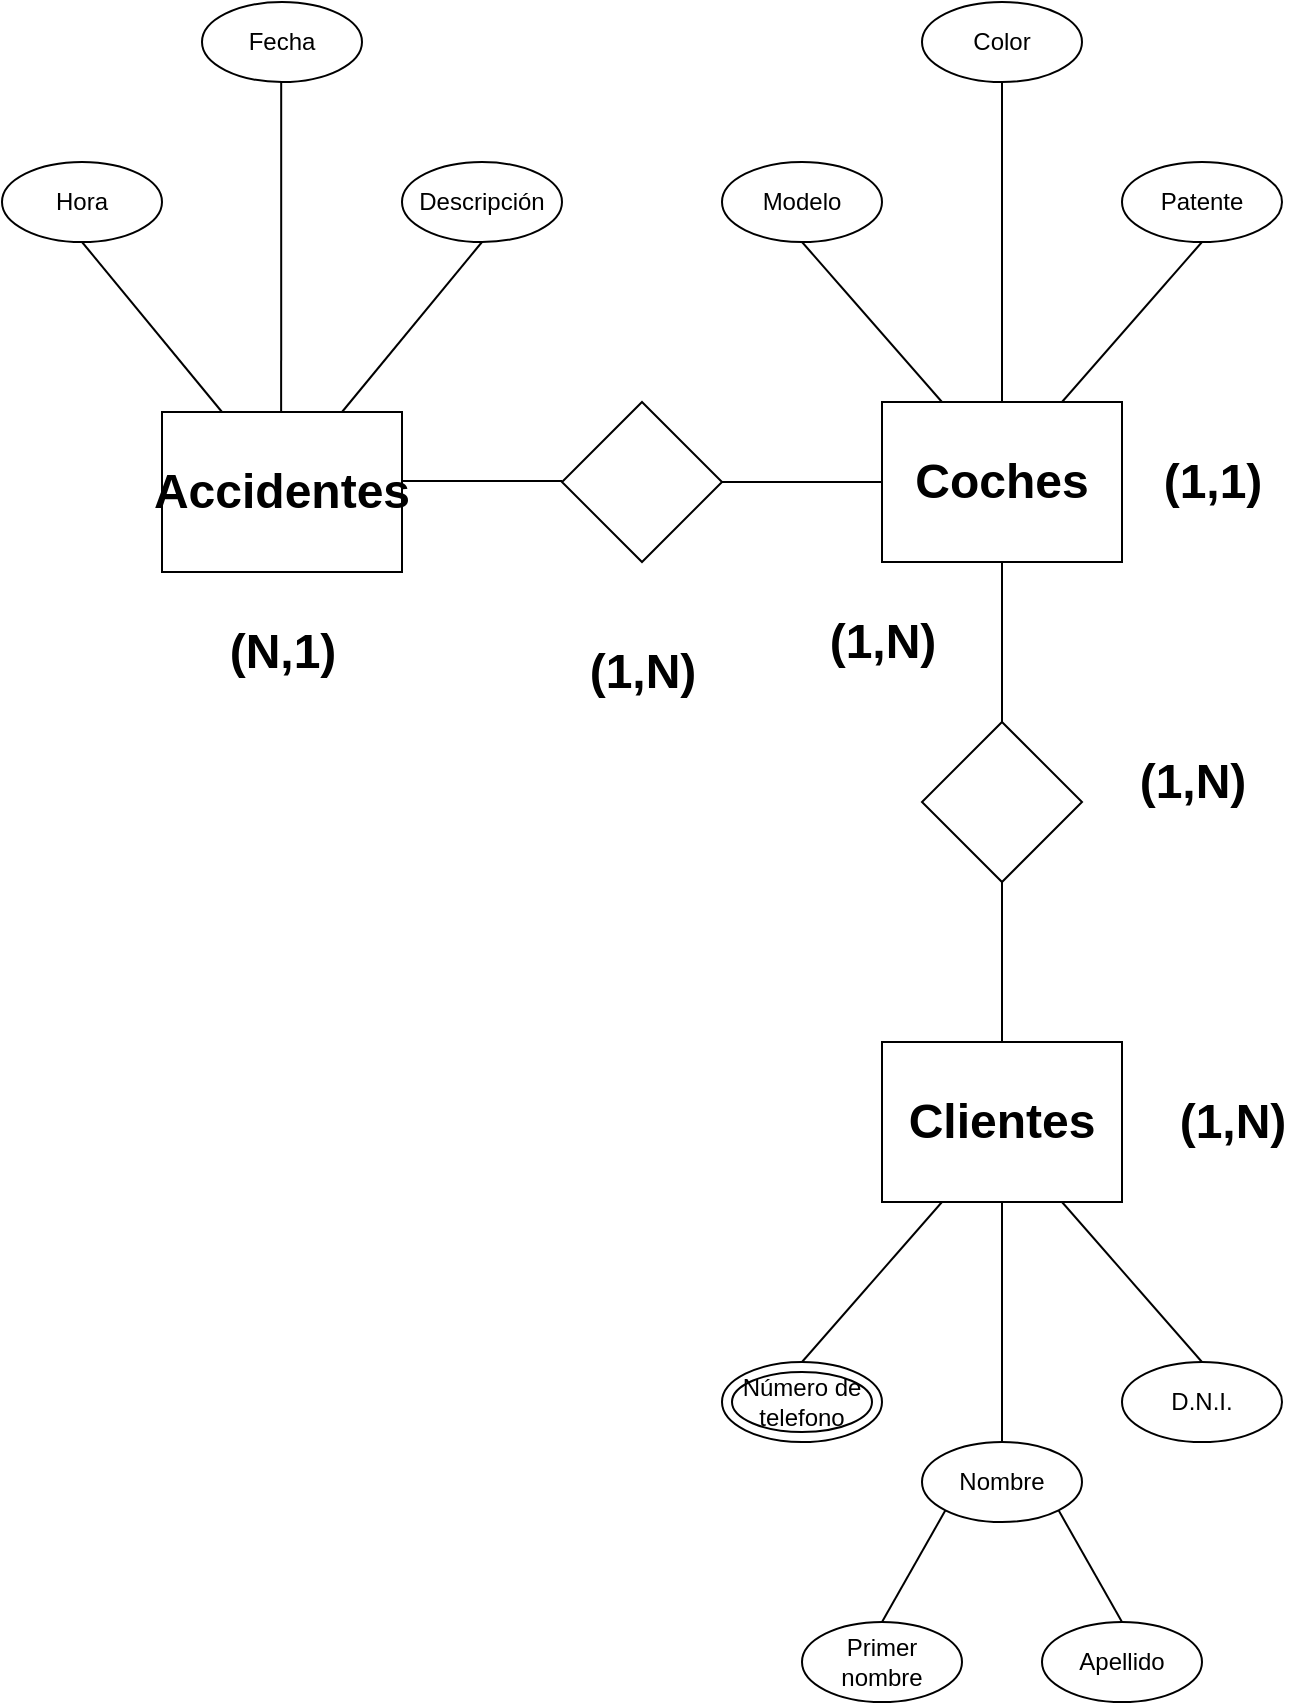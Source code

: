 <mxfile version="24.7.8" pages="3">
  <diagram id="R2lEEEUBdFMjLlhIrx00" name="TP1-a)">
    <mxGraphModel dx="1560" dy="967" grid="1" gridSize="10" guides="1" tooltips="1" connect="1" arrows="1" fold="1" page="1" pageScale="1" pageWidth="850" pageHeight="1100" math="0" shadow="0" extFonts="Permanent Marker^https://fonts.googleapis.com/css?family=Permanent+Marker">
      <root>
        <mxCell id="0" />
        <mxCell id="1" parent="0" />
        <mxCell id="77fqZ6DmJngDoGiyn-_H-4" value="&lt;h1&gt;Coches&lt;/h1&gt;" style="rounded=0;whiteSpace=wrap;html=1;" vertex="1" parent="1">
          <mxGeometry x="520" y="240" width="120" height="80" as="geometry" />
        </mxCell>
        <mxCell id="77fqZ6DmJngDoGiyn-_H-5" value="&lt;h1&gt;Clientes&lt;/h1&gt;" style="rounded=0;whiteSpace=wrap;html=1;" vertex="1" parent="1">
          <mxGeometry x="520" y="560" width="120" height="80" as="geometry" />
        </mxCell>
        <mxCell id="77fqZ6DmJngDoGiyn-_H-6" value="" style="rhombus;whiteSpace=wrap;html=1;" vertex="1" parent="1">
          <mxGeometry x="540" y="400" width="80" height="80" as="geometry" />
        </mxCell>
        <mxCell id="77fqZ6DmJngDoGiyn-_H-7" value="Nombre" style="ellipse;whiteSpace=wrap;html=1;" vertex="1" parent="1">
          <mxGeometry x="540" y="760" width="80" height="40" as="geometry" />
        </mxCell>
        <mxCell id="77fqZ6DmJngDoGiyn-_H-8" value="D.N.I." style="ellipse;whiteSpace=wrap;html=1;" vertex="1" parent="1">
          <mxGeometry x="640" y="720" width="80" height="40" as="geometry" />
        </mxCell>
        <mxCell id="77fqZ6DmJngDoGiyn-_H-9" value="Color" style="ellipse;whiteSpace=wrap;html=1;" vertex="1" parent="1">
          <mxGeometry x="540" y="40" width="80" height="40" as="geometry" />
        </mxCell>
        <mxCell id="77fqZ6DmJngDoGiyn-_H-10" value="Modelo" style="ellipse;whiteSpace=wrap;html=1;" vertex="1" parent="1">
          <mxGeometry x="440" y="120" width="80" height="40" as="geometry" />
        </mxCell>
        <mxCell id="77fqZ6DmJngDoGiyn-_H-11" value="Patente" style="ellipse;whiteSpace=wrap;html=1;" vertex="1" parent="1">
          <mxGeometry x="640" y="120" width="80" height="40" as="geometry" />
        </mxCell>
        <mxCell id="77fqZ6DmJngDoGiyn-_H-12" value="&lt;h1&gt;(1,N)&lt;/h1&gt;" style="text;html=1;align=center;verticalAlign=middle;resizable=0;points=[];autosize=1;strokeColor=none;fillColor=none;" vertex="1" parent="1">
          <mxGeometry x="635" y="395" width="80" height="70" as="geometry" />
        </mxCell>
        <mxCell id="77fqZ6DmJngDoGiyn-_H-13" value="&lt;h1&gt;(1,1)&lt;/h1&gt;" style="text;html=1;align=center;verticalAlign=middle;resizable=0;points=[];autosize=1;strokeColor=none;fillColor=none;" vertex="1" parent="1">
          <mxGeometry x="650" y="245" width="70" height="70" as="geometry" />
        </mxCell>
        <mxCell id="77fqZ6DmJngDoGiyn-_H-14" value="&lt;h1&gt;(1,N)&lt;/h1&gt;" style="text;html=1;align=center;verticalAlign=middle;resizable=0;points=[];autosize=1;strokeColor=none;fillColor=none;" vertex="1" parent="1">
          <mxGeometry x="655" y="565" width="80" height="70" as="geometry" />
        </mxCell>
        <mxCell id="77fqZ6DmJngDoGiyn-_H-15" value="Primer nombre" style="ellipse;whiteSpace=wrap;html=1;" vertex="1" parent="1">
          <mxGeometry x="480" y="850" width="80" height="40" as="geometry" />
        </mxCell>
        <mxCell id="77fqZ6DmJngDoGiyn-_H-16" value="Apellido" style="ellipse;whiteSpace=wrap;html=1;" vertex="1" parent="1">
          <mxGeometry x="600" y="850" width="80" height="40" as="geometry" />
        </mxCell>
        <mxCell id="77fqZ6DmJngDoGiyn-_H-17" value="" style="group" vertex="1" connectable="0" parent="1">
          <mxGeometry x="440" y="720" width="80" height="40" as="geometry" />
        </mxCell>
        <mxCell id="77fqZ6DmJngDoGiyn-_H-18" value="" style="ellipse;whiteSpace=wrap;html=1;" vertex="1" parent="77fqZ6DmJngDoGiyn-_H-17">
          <mxGeometry width="80" height="40" as="geometry" />
        </mxCell>
        <mxCell id="77fqZ6DmJngDoGiyn-_H-19" value="Número de telefono" style="ellipse;whiteSpace=wrap;html=1;" vertex="1" parent="77fqZ6DmJngDoGiyn-_H-17">
          <mxGeometry x="5" y="5" width="70" height="30" as="geometry" />
        </mxCell>
        <mxCell id="77fqZ6DmJngDoGiyn-_H-20" value="" style="endArrow=none;html=1;rounded=0;exitX=0.5;exitY=0;exitDx=0;exitDy=0;entryX=0;entryY=1;entryDx=0;entryDy=0;" edge="1" parent="1" source="77fqZ6DmJngDoGiyn-_H-15" target="77fqZ6DmJngDoGiyn-_H-7">
          <mxGeometry width="50" height="50" relative="1" as="geometry">
            <mxPoint x="570" y="830" as="sourcePoint" />
            <mxPoint x="620" y="780" as="targetPoint" />
          </mxGeometry>
        </mxCell>
        <mxCell id="77fqZ6DmJngDoGiyn-_H-21" value="" style="endArrow=none;html=1;rounded=0;exitX=0.5;exitY=0;exitDx=0;exitDy=0;entryX=1;entryY=1;entryDx=0;entryDy=0;" edge="1" parent="1" source="77fqZ6DmJngDoGiyn-_H-16" target="77fqZ6DmJngDoGiyn-_H-7">
          <mxGeometry width="50" height="50" relative="1" as="geometry">
            <mxPoint x="590" y="850" as="sourcePoint" />
            <mxPoint x="640" y="800" as="targetPoint" />
          </mxGeometry>
        </mxCell>
        <mxCell id="77fqZ6DmJngDoGiyn-_H-22" value="" style="endArrow=none;html=1;rounded=0;entryX=0.5;entryY=1;entryDx=0;entryDy=0;exitX=0.5;exitY=0;exitDx=0;exitDy=0;" edge="1" parent="1" source="77fqZ6DmJngDoGiyn-_H-7" target="77fqZ6DmJngDoGiyn-_H-5">
          <mxGeometry width="50" height="50" relative="1" as="geometry">
            <mxPoint x="600" y="860" as="sourcePoint" />
            <mxPoint x="650" y="810" as="targetPoint" />
          </mxGeometry>
        </mxCell>
        <mxCell id="77fqZ6DmJngDoGiyn-_H-23" value="" style="endArrow=none;html=1;rounded=0;entryX=0.25;entryY=1;entryDx=0;entryDy=0;" edge="1" parent="1" target="77fqZ6DmJngDoGiyn-_H-5">
          <mxGeometry width="50" height="50" relative="1" as="geometry">
            <mxPoint x="480" y="720" as="sourcePoint" />
            <mxPoint x="530" y="670" as="targetPoint" />
          </mxGeometry>
        </mxCell>
        <mxCell id="77fqZ6DmJngDoGiyn-_H-24" value="" style="endArrow=none;html=1;rounded=0;exitX=0.75;exitY=1;exitDx=0;exitDy=0;entryX=0.5;entryY=0;entryDx=0;entryDy=0;" edge="1" parent="1" source="77fqZ6DmJngDoGiyn-_H-5" target="77fqZ6DmJngDoGiyn-_H-8">
          <mxGeometry width="50" height="50" relative="1" as="geometry">
            <mxPoint x="620" y="880" as="sourcePoint" />
            <mxPoint x="670" y="830" as="targetPoint" />
          </mxGeometry>
        </mxCell>
        <mxCell id="77fqZ6DmJngDoGiyn-_H-25" value="" style="endArrow=none;html=1;rounded=0;exitX=0.5;exitY=0;exitDx=0;exitDy=0;entryX=0.5;entryY=1;entryDx=0;entryDy=0;" edge="1" parent="1" source="77fqZ6DmJngDoGiyn-_H-5" target="77fqZ6DmJngDoGiyn-_H-6">
          <mxGeometry width="50" height="50" relative="1" as="geometry">
            <mxPoint x="530" y="520" as="sourcePoint" />
            <mxPoint x="580" y="480" as="targetPoint" />
          </mxGeometry>
        </mxCell>
        <mxCell id="77fqZ6DmJngDoGiyn-_H-26" value="" style="endArrow=none;html=1;rounded=0;entryX=0.5;entryY=1;entryDx=0;entryDy=0;exitX=0.5;exitY=0;exitDx=0;exitDy=0;" edge="1" parent="1" source="77fqZ6DmJngDoGiyn-_H-6" target="77fqZ6DmJngDoGiyn-_H-4">
          <mxGeometry width="50" height="50" relative="1" as="geometry">
            <mxPoint x="580" y="400" as="sourcePoint" />
            <mxPoint x="580" y="340" as="targetPoint" />
          </mxGeometry>
        </mxCell>
        <mxCell id="77fqZ6DmJngDoGiyn-_H-27" value="" style="endArrow=none;html=1;rounded=0;entryX=0.5;entryY=1;entryDx=0;entryDy=0;exitX=0.5;exitY=0;exitDx=0;exitDy=0;" edge="1" parent="1" source="77fqZ6DmJngDoGiyn-_H-4" target="77fqZ6DmJngDoGiyn-_H-9">
          <mxGeometry width="50" height="50" relative="1" as="geometry">
            <mxPoint x="579.5" y="230" as="sourcePoint" />
            <mxPoint x="579.5" y="150" as="targetPoint" />
          </mxGeometry>
        </mxCell>
        <mxCell id="77fqZ6DmJngDoGiyn-_H-28" value="" style="endArrow=none;html=1;rounded=0;entryX=0.5;entryY=1;entryDx=0;entryDy=0;exitX=0.25;exitY=0;exitDx=0;exitDy=0;" edge="1" parent="1" source="77fqZ6DmJngDoGiyn-_H-4" target="77fqZ6DmJngDoGiyn-_H-10">
          <mxGeometry width="50" height="50" relative="1" as="geometry">
            <mxPoint x="600" y="420" as="sourcePoint" />
            <mxPoint x="600" y="340" as="targetPoint" />
          </mxGeometry>
        </mxCell>
        <mxCell id="77fqZ6DmJngDoGiyn-_H-29" value="" style="endArrow=none;html=1;rounded=0;entryX=0.5;entryY=1;entryDx=0;entryDy=0;exitX=0.75;exitY=0;exitDx=0;exitDy=0;" edge="1" parent="1" source="77fqZ6DmJngDoGiyn-_H-4" target="77fqZ6DmJngDoGiyn-_H-11">
          <mxGeometry width="50" height="50" relative="1" as="geometry">
            <mxPoint x="610" y="430" as="sourcePoint" />
            <mxPoint x="610" y="350" as="targetPoint" />
          </mxGeometry>
        </mxCell>
        <mxCell id="77fqZ6DmJngDoGiyn-_H-30" value="" style="endArrow=none;html=1;rounded=0;entryX=1;entryY=0.5;entryDx=0;entryDy=0;exitX=0;exitY=0.5;exitDx=0;exitDy=0;" edge="1" parent="1" source="77fqZ6DmJngDoGiyn-_H-4">
          <mxGeometry width="50" height="50" relative="1" as="geometry">
            <mxPoint x="450" y="360" as="sourcePoint" />
            <mxPoint x="440" y="280" as="targetPoint" />
          </mxGeometry>
        </mxCell>
        <mxCell id="77fqZ6DmJngDoGiyn-_H-32" value="" style="rhombus;whiteSpace=wrap;html=1;" vertex="1" parent="1">
          <mxGeometry x="360" y="240" width="80" height="80" as="geometry" />
        </mxCell>
        <mxCell id="77fqZ6DmJngDoGiyn-_H-33" value="" style="endArrow=none;html=1;rounded=0;entryX=1;entryY=0.5;entryDx=0;entryDy=0;exitX=0;exitY=0.5;exitDx=0;exitDy=0;" edge="1" parent="1">
          <mxGeometry width="50" height="50" relative="1" as="geometry">
            <mxPoint x="360" y="279.5" as="sourcePoint" />
            <mxPoint x="280" y="279.5" as="targetPoint" />
          </mxGeometry>
        </mxCell>
        <mxCell id="77fqZ6DmJngDoGiyn-_H-34" value="&lt;h1&gt;Accidentes&lt;/h1&gt;" style="rounded=0;whiteSpace=wrap;html=1;" vertex="1" parent="1">
          <mxGeometry x="160" y="245" width="120" height="80" as="geometry" />
        </mxCell>
        <mxCell id="77fqZ6DmJngDoGiyn-_H-35" value="&lt;h1&gt;(N,1)&lt;/h1&gt;" style="text;html=1;align=center;verticalAlign=middle;resizable=0;points=[];autosize=1;strokeColor=none;fillColor=none;" vertex="1" parent="1">
          <mxGeometry x="180" y="330" width="80" height="70" as="geometry" />
        </mxCell>
        <mxCell id="77fqZ6DmJngDoGiyn-_H-36" value="&lt;h1&gt;(1,N)&lt;/h1&gt;" style="text;html=1;align=center;verticalAlign=middle;resizable=0;points=[];autosize=1;strokeColor=none;fillColor=none;" vertex="1" parent="1">
          <mxGeometry x="480" y="325" width="80" height="70" as="geometry" />
        </mxCell>
        <mxCell id="77fqZ6DmJngDoGiyn-_H-37" value="&lt;h1&gt;(1,N)&lt;/h1&gt;" style="text;html=1;align=center;verticalAlign=middle;resizable=0;points=[];autosize=1;strokeColor=none;fillColor=none;" vertex="1" parent="1">
          <mxGeometry x="360" y="340" width="80" height="70" as="geometry" />
        </mxCell>
        <mxCell id="77fqZ6DmJngDoGiyn-_H-38" value="Fecha" style="ellipse;whiteSpace=wrap;html=1;" vertex="1" parent="1">
          <mxGeometry x="180" y="40" width="80" height="40" as="geometry" />
        </mxCell>
        <mxCell id="77fqZ6DmJngDoGiyn-_H-39" value="Hora" style="ellipse;whiteSpace=wrap;html=1;" vertex="1" parent="1">
          <mxGeometry x="80" y="120" width="80" height="40" as="geometry" />
        </mxCell>
        <mxCell id="77fqZ6DmJngDoGiyn-_H-40" value="Descripción" style="ellipse;whiteSpace=wrap;html=1;" vertex="1" parent="1">
          <mxGeometry x="280" y="120" width="80" height="40" as="geometry" />
        </mxCell>
        <mxCell id="77fqZ6DmJngDoGiyn-_H-41" value="" style="endArrow=none;html=1;rounded=0;entryX=0.5;entryY=1;entryDx=0;entryDy=0;exitX=0.25;exitY=0;exitDx=0;exitDy=0;" edge="1" parent="1" source="77fqZ6DmJngDoGiyn-_H-34" target="77fqZ6DmJngDoGiyn-_H-39">
          <mxGeometry width="50" height="50" relative="1" as="geometry">
            <mxPoint x="190" y="240" as="sourcePoint" />
            <mxPoint x="120" y="160" as="targetPoint" />
          </mxGeometry>
        </mxCell>
        <mxCell id="77fqZ6DmJngDoGiyn-_H-42" value="" style="endArrow=none;html=1;rounded=0;entryX=0.495;entryY=1;entryDx=0;entryDy=0;exitX=0.5;exitY=0;exitDx=0;exitDy=0;entryPerimeter=0;" edge="1" parent="1" target="77fqZ6DmJngDoGiyn-_H-38">
          <mxGeometry width="50" height="50" relative="1" as="geometry">
            <mxPoint x="219.58" y="245" as="sourcePoint" />
            <mxPoint x="219.58" y="85" as="targetPoint" />
          </mxGeometry>
        </mxCell>
        <mxCell id="77fqZ6DmJngDoGiyn-_H-43" value="" style="endArrow=none;html=1;rounded=0;entryX=0.5;entryY=1;entryDx=0;entryDy=0;exitX=0.75;exitY=0;exitDx=0;exitDy=0;" edge="1" parent="1" source="77fqZ6DmJngDoGiyn-_H-34" target="77fqZ6DmJngDoGiyn-_H-40">
          <mxGeometry width="50" height="50" relative="1" as="geometry">
            <mxPoint x="250" y="245" as="sourcePoint" />
            <mxPoint x="320" y="165" as="targetPoint" />
          </mxGeometry>
        </mxCell>
      </root>
    </mxGraphModel>
  </diagram>
  <diagram id="GYMOmHMEa97VYbVAAMPN" name="TP1-b)">
    <mxGraphModel dx="1560" dy="967" grid="1" gridSize="10" guides="1" tooltips="1" connect="1" arrows="1" fold="1" page="1" pageScale="1" pageWidth="850" pageHeight="1100" math="0" shadow="0">
      <root>
        <mxCell id="0" />
        <mxCell id="1" parent="0" />
        <mxCell id="Be3EVX6OcVUmw23MF_M5-1" value="&lt;h1&gt;Medico&lt;/h1&gt;" style="rounded=0;whiteSpace=wrap;html=1;" vertex="1" parent="1">
          <mxGeometry x="560" y="290" width="120" height="80" as="geometry" />
        </mxCell>
        <mxCell id="Be3EVX6OcVUmw23MF_M5-2" value="&lt;h1&gt;Paciente&lt;/h1&gt;" style="rounded=0;whiteSpace=wrap;html=1;" vertex="1" parent="1">
          <mxGeometry x="200" y="610" width="120" height="80" as="geometry" />
        </mxCell>
        <mxCell id="Be3EVX6OcVUmw23MF_M5-3" value="" style="rhombus;whiteSpace=wrap;html=1;" vertex="1" parent="1">
          <mxGeometry x="220" y="450" width="80" height="80" as="geometry" />
        </mxCell>
        <mxCell id="Be3EVX6OcVUmw23MF_M5-4" value="Nombre" style="ellipse;whiteSpace=wrap;html=1;" vertex="1" parent="1">
          <mxGeometry x="220" y="810" width="80" height="40" as="geometry" />
        </mxCell>
        <mxCell id="Be3EVX6OcVUmw23MF_M5-5" value="D.N.I." style="ellipse;whiteSpace=wrap;html=1;" vertex="1" parent="1">
          <mxGeometry x="320" y="770" width="80" height="40" as="geometry" />
        </mxCell>
        <mxCell id="Be3EVX6OcVUmw23MF_M5-6" value="Nombre" style="ellipse;whiteSpace=wrap;html=1;" vertex="1" parent="1">
          <mxGeometry x="580" y="130" width="80" height="40" as="geometry" />
        </mxCell>
        <mxCell id="Be3EVX6OcVUmw23MF_M5-7" value="Nro&lt;div&gt;Licencia&lt;/div&gt;" style="ellipse;whiteSpace=wrap;html=1;" vertex="1" parent="1">
          <mxGeometry x="480" y="210" width="80" height="40" as="geometry" />
        </mxCell>
        <mxCell id="Be3EVX6OcVUmw23MF_M5-8" value="Especialidad" style="ellipse;whiteSpace=wrap;html=1;" vertex="1" parent="1">
          <mxGeometry x="680" y="210" width="80" height="40" as="geometry" />
        </mxCell>
        <mxCell id="Be3EVX6OcVUmw23MF_M5-9" value="&lt;h1&gt;(1,N)&lt;/h1&gt;" style="text;html=1;align=center;verticalAlign=middle;resizable=0;points=[];autosize=1;strokeColor=none;fillColor=none;" vertex="1" parent="1">
          <mxGeometry x="95" y="455" width="80" height="70" as="geometry" />
        </mxCell>
        <mxCell id="Be3EVX6OcVUmw23MF_M5-10" value="&lt;h1&gt;(1,N)&lt;/h1&gt;" style="text;html=1;align=center;verticalAlign=middle;resizable=0;points=[];autosize=1;strokeColor=none;fillColor=none;" vertex="1" parent="1">
          <mxGeometry x="520" y="385" width="80" height="70" as="geometry" />
        </mxCell>
        <mxCell id="Be3EVX6OcVUmw23MF_M5-11" value="&lt;h1&gt;(1,N)&lt;/h1&gt;" style="text;html=1;align=center;verticalAlign=middle;resizable=0;points=[];autosize=1;strokeColor=none;fillColor=none;" vertex="1" parent="1">
          <mxGeometry x="220" y="970" width="80" height="70" as="geometry" />
        </mxCell>
        <mxCell id="Be3EVX6OcVUmw23MF_M5-12" value="Primer nombre" style="ellipse;whiteSpace=wrap;html=1;" vertex="1" parent="1">
          <mxGeometry x="160" y="900" width="80" height="40" as="geometry" />
        </mxCell>
        <mxCell id="Be3EVX6OcVUmw23MF_M5-13" value="Apellido" style="ellipse;whiteSpace=wrap;html=1;" vertex="1" parent="1">
          <mxGeometry x="280" y="900" width="80" height="40" as="geometry" />
        </mxCell>
        <mxCell id="Be3EVX6OcVUmw23MF_M5-14" value="" style="group" vertex="1" connectable="0" parent="1">
          <mxGeometry x="120" y="770" width="80" height="40" as="geometry" />
        </mxCell>
        <mxCell id="Be3EVX6OcVUmw23MF_M5-15" value="" style="ellipse;whiteSpace=wrap;html=1;" vertex="1" parent="Be3EVX6OcVUmw23MF_M5-14">
          <mxGeometry width="80" height="40" as="geometry" />
        </mxCell>
        <mxCell id="Be3EVX6OcVUmw23MF_M5-16" value="Número de telefono" style="ellipse;whiteSpace=wrap;html=1;" vertex="1" parent="Be3EVX6OcVUmw23MF_M5-14">
          <mxGeometry x="5" y="5" width="70" height="30" as="geometry" />
        </mxCell>
        <mxCell id="Be3EVX6OcVUmw23MF_M5-17" value="" style="endArrow=none;html=1;rounded=0;exitX=0.5;exitY=0;exitDx=0;exitDy=0;entryX=0;entryY=1;entryDx=0;entryDy=0;" edge="1" parent="1" source="Be3EVX6OcVUmw23MF_M5-12" target="Be3EVX6OcVUmw23MF_M5-4">
          <mxGeometry width="50" height="50" relative="1" as="geometry">
            <mxPoint x="250" y="880" as="sourcePoint" />
            <mxPoint x="300" y="830" as="targetPoint" />
          </mxGeometry>
        </mxCell>
        <mxCell id="Be3EVX6OcVUmw23MF_M5-18" value="" style="endArrow=none;html=1;rounded=0;exitX=0.5;exitY=0;exitDx=0;exitDy=0;entryX=1;entryY=1;entryDx=0;entryDy=0;" edge="1" parent="1" source="Be3EVX6OcVUmw23MF_M5-13" target="Be3EVX6OcVUmw23MF_M5-4">
          <mxGeometry width="50" height="50" relative="1" as="geometry">
            <mxPoint x="270" y="900" as="sourcePoint" />
            <mxPoint x="320" y="850" as="targetPoint" />
          </mxGeometry>
        </mxCell>
        <mxCell id="Be3EVX6OcVUmw23MF_M5-19" value="" style="endArrow=none;html=1;rounded=0;entryX=0.5;entryY=1;entryDx=0;entryDy=0;exitX=0.5;exitY=0;exitDx=0;exitDy=0;" edge="1" parent="1" source="Be3EVX6OcVUmw23MF_M5-4" target="Be3EVX6OcVUmw23MF_M5-2">
          <mxGeometry width="50" height="50" relative="1" as="geometry">
            <mxPoint x="280" y="910" as="sourcePoint" />
            <mxPoint x="330" y="860" as="targetPoint" />
          </mxGeometry>
        </mxCell>
        <mxCell id="Be3EVX6OcVUmw23MF_M5-20" value="" style="endArrow=none;html=1;rounded=0;entryX=0.25;entryY=1;entryDx=0;entryDy=0;" edge="1" parent="1" target="Be3EVX6OcVUmw23MF_M5-2">
          <mxGeometry width="50" height="50" relative="1" as="geometry">
            <mxPoint x="160" y="770" as="sourcePoint" />
            <mxPoint x="210" y="720" as="targetPoint" />
          </mxGeometry>
        </mxCell>
        <mxCell id="Be3EVX6OcVUmw23MF_M5-21" value="" style="endArrow=none;html=1;rounded=0;exitX=0.75;exitY=1;exitDx=0;exitDy=0;entryX=0.5;entryY=0;entryDx=0;entryDy=0;" edge="1" parent="1" source="Be3EVX6OcVUmw23MF_M5-2" target="Be3EVX6OcVUmw23MF_M5-5">
          <mxGeometry width="50" height="50" relative="1" as="geometry">
            <mxPoint x="300" y="930" as="sourcePoint" />
            <mxPoint x="350" y="880" as="targetPoint" />
          </mxGeometry>
        </mxCell>
        <mxCell id="Be3EVX6OcVUmw23MF_M5-22" value="" style="endArrow=none;html=1;rounded=0;exitX=0.5;exitY=0;exitDx=0;exitDy=0;entryX=0.5;entryY=1;entryDx=0;entryDy=0;" edge="1" parent="1" source="Be3EVX6OcVUmw23MF_M5-2" target="Be3EVX6OcVUmw23MF_M5-3">
          <mxGeometry width="50" height="50" relative="1" as="geometry">
            <mxPoint x="570" y="570" as="sourcePoint" />
            <mxPoint x="620" y="530" as="targetPoint" />
          </mxGeometry>
        </mxCell>
        <mxCell id="Be3EVX6OcVUmw23MF_M5-23" value="" style="endArrow=none;html=1;rounded=0;entryX=0.5;entryY=1;entryDx=0;entryDy=0;exitX=0.5;exitY=0;exitDx=0;exitDy=0;" edge="1" parent="1" source="Be3EVX6OcVUmw23MF_M5-3" target="Be3EVX6OcVUmw23MF_M5-30">
          <mxGeometry width="50" height="50" relative="1" as="geometry">
            <mxPoint x="620" y="450" as="sourcePoint" />
            <mxPoint x="620" y="390" as="targetPoint" />
          </mxGeometry>
        </mxCell>
        <mxCell id="Be3EVX6OcVUmw23MF_M5-24" value="" style="endArrow=none;html=1;rounded=0;entryX=0.5;entryY=1;entryDx=0;entryDy=0;exitX=0.5;exitY=0;exitDx=0;exitDy=0;" edge="1" parent="1" source="Be3EVX6OcVUmw23MF_M5-1" target="Be3EVX6OcVUmw23MF_M5-6">
          <mxGeometry width="50" height="50" relative="1" as="geometry">
            <mxPoint x="619.5" y="280" as="sourcePoint" />
            <mxPoint x="619.5" y="200" as="targetPoint" />
          </mxGeometry>
        </mxCell>
        <mxCell id="Be3EVX6OcVUmw23MF_M5-25" value="" style="endArrow=none;html=1;rounded=0;entryX=0.5;entryY=1;entryDx=0;entryDy=0;exitX=0.25;exitY=0;exitDx=0;exitDy=0;" edge="1" parent="1" source="Be3EVX6OcVUmw23MF_M5-1" target="Be3EVX6OcVUmw23MF_M5-7">
          <mxGeometry width="50" height="50" relative="1" as="geometry">
            <mxPoint x="640" y="470" as="sourcePoint" />
            <mxPoint x="640" y="390" as="targetPoint" />
          </mxGeometry>
        </mxCell>
        <mxCell id="Be3EVX6OcVUmw23MF_M5-26" value="" style="endArrow=none;html=1;rounded=0;entryX=0.5;entryY=1;entryDx=0;entryDy=0;exitX=0.75;exitY=0;exitDx=0;exitDy=0;" edge="1" parent="1" source="Be3EVX6OcVUmw23MF_M5-1" target="Be3EVX6OcVUmw23MF_M5-8">
          <mxGeometry width="50" height="50" relative="1" as="geometry">
            <mxPoint x="650" y="480" as="sourcePoint" />
            <mxPoint x="650" y="400" as="targetPoint" />
          </mxGeometry>
        </mxCell>
        <mxCell id="Be3EVX6OcVUmw23MF_M5-27" value="" style="endArrow=none;html=1;rounded=0;entryX=1;entryY=0.5;entryDx=0;entryDy=0;exitX=0;exitY=0.5;exitDx=0;exitDy=0;" edge="1" parent="1" source="Be3EVX6OcVUmw23MF_M5-1">
          <mxGeometry width="50" height="50" relative="1" as="geometry">
            <mxPoint x="490" y="410" as="sourcePoint" />
            <mxPoint x="480" y="330" as="targetPoint" />
          </mxGeometry>
        </mxCell>
        <mxCell id="Be3EVX6OcVUmw23MF_M5-28" value="" style="rhombus;whiteSpace=wrap;html=1;" vertex="1" parent="1">
          <mxGeometry x="400" y="290" width="80" height="80" as="geometry" />
        </mxCell>
        <mxCell id="Be3EVX6OcVUmw23MF_M5-29" value="" style="endArrow=none;html=1;rounded=0;entryX=1;entryY=0.5;entryDx=0;entryDy=0;exitX=0;exitY=0.5;exitDx=0;exitDy=0;" edge="1" parent="1">
          <mxGeometry width="50" height="50" relative="1" as="geometry">
            <mxPoint x="400" y="329.5" as="sourcePoint" />
            <mxPoint x="320" y="329.5" as="targetPoint" />
          </mxGeometry>
        </mxCell>
        <mxCell id="Be3EVX6OcVUmw23MF_M5-30" value="&lt;h1&gt;Examen&lt;/h1&gt;" style="rounded=0;whiteSpace=wrap;html=1;" vertex="1" parent="1">
          <mxGeometry x="200" y="295" width="120" height="80" as="geometry" />
        </mxCell>
        <mxCell id="Be3EVX6OcVUmw23MF_M5-31" value="&lt;h1&gt;(N,1)&lt;/h1&gt;" style="text;html=1;align=center;verticalAlign=middle;resizable=0;points=[];autosize=1;strokeColor=none;fillColor=none;" vertex="1" parent="1">
          <mxGeometry x="95" y="295" width="80" height="70" as="geometry" />
        </mxCell>
        <mxCell id="Be3EVX6OcVUmw23MF_M5-32" value="&lt;h1&gt;(1,N)&lt;/h1&gt;" style="text;html=1;align=center;verticalAlign=middle;resizable=0;points=[];autosize=1;strokeColor=none;fillColor=none;" vertex="1" parent="1">
          <mxGeometry x="400" y="420" width="80" height="70" as="geometry" />
        </mxCell>
        <mxCell id="Be3EVX6OcVUmw23MF_M5-33" value="&lt;h1&gt;(1,N)&lt;/h1&gt;" style="text;html=1;align=center;verticalAlign=middle;resizable=0;points=[];autosize=1;strokeColor=none;fillColor=none;" vertex="1" parent="1">
          <mxGeometry x="300" y="380" width="80" height="70" as="geometry" />
        </mxCell>
        <mxCell id="Be3EVX6OcVUmw23MF_M5-34" value="Fecha" style="ellipse;whiteSpace=wrap;html=1;" vertex="1" parent="1">
          <mxGeometry x="220" y="50" width="80" height="40" as="geometry" />
        </mxCell>
        <mxCell id="Be3EVX6OcVUmw23MF_M5-35" value="Hora" style="ellipse;whiteSpace=wrap;html=1;" vertex="1" parent="1">
          <mxGeometry x="120" y="210" width="80" height="40" as="geometry" />
        </mxCell>
        <mxCell id="Be3EVX6OcVUmw23MF_M5-36" value="Resultados" style="ellipse;whiteSpace=wrap;html=1;" vertex="1" parent="1">
          <mxGeometry x="320" y="210" width="80" height="40" as="geometry" />
        </mxCell>
        <mxCell id="Be3EVX6OcVUmw23MF_M5-37" value="" style="endArrow=none;html=1;rounded=0;entryX=0.5;entryY=1;entryDx=0;entryDy=0;exitX=0;exitY=0;exitDx=0;exitDy=0;" edge="1" parent="1" source="Be3EVX6OcVUmw23MF_M5-30" target="Be3EVX6OcVUmw23MF_M5-35">
          <mxGeometry width="50" height="50" relative="1" as="geometry">
            <mxPoint x="230" y="290" as="sourcePoint" />
            <mxPoint x="160" y="210" as="targetPoint" />
          </mxGeometry>
        </mxCell>
        <mxCell id="Be3EVX6OcVUmw23MF_M5-38" value="" style="endArrow=none;html=1;rounded=0;entryX=0.495;entryY=1;entryDx=0;entryDy=0;exitX=0.5;exitY=0;exitDx=0;exitDy=0;entryPerimeter=0;" edge="1" parent="1" target="Be3EVX6OcVUmw23MF_M5-34">
          <mxGeometry width="50" height="50" relative="1" as="geometry">
            <mxPoint x="259.58" y="295" as="sourcePoint" />
            <mxPoint x="259.58" y="135" as="targetPoint" />
          </mxGeometry>
        </mxCell>
        <mxCell id="Be3EVX6OcVUmw23MF_M5-39" value="" style="endArrow=none;html=1;rounded=0;entryX=0.5;entryY=1;entryDx=0;entryDy=0;exitX=1;exitY=0;exitDx=0;exitDy=0;" edge="1" parent="1" source="Be3EVX6OcVUmw23MF_M5-30" target="Be3EVX6OcVUmw23MF_M5-36">
          <mxGeometry width="50" height="50" relative="1" as="geometry">
            <mxPoint x="290" y="295" as="sourcePoint" />
            <mxPoint x="360" y="215" as="targetPoint" />
          </mxGeometry>
        </mxCell>
        <mxCell id="Be3EVX6OcVUmw23MF_M5-40" value="Fecha de nacimiento" style="ellipse;whiteSpace=wrap;html=1;" vertex="1" parent="1">
          <mxGeometry x="360" y="690" width="80" height="40" as="geometry" />
        </mxCell>
        <mxCell id="Be3EVX6OcVUmw23MF_M5-41" value="Tipo sanguineo" style="ellipse;whiteSpace=wrap;html=1;" vertex="1" parent="1">
          <mxGeometry x="80" y="690" width="80" height="40" as="geometry" />
        </mxCell>
        <mxCell id="Be3EVX6OcVUmw23MF_M5-42" value="" style="endArrow=none;html=1;rounded=0;entryX=0;entryY=1;entryDx=0;entryDy=0;exitX=1;exitY=0.5;exitDx=0;exitDy=0;" edge="1" parent="1" source="Be3EVX6OcVUmw23MF_M5-41" target="Be3EVX6OcVUmw23MF_M5-2">
          <mxGeometry width="50" height="50" relative="1" as="geometry">
            <mxPoint x="170" y="780" as="sourcePoint" />
            <mxPoint x="240" y="700" as="targetPoint" />
          </mxGeometry>
        </mxCell>
        <mxCell id="Be3EVX6OcVUmw23MF_M5-43" value="" style="endArrow=none;html=1;rounded=0;exitX=1;exitY=1;exitDx=0;exitDy=0;entryX=0;entryY=0.5;entryDx=0;entryDy=0;" edge="1" parent="1" source="Be3EVX6OcVUmw23MF_M5-2" target="Be3EVX6OcVUmw23MF_M5-40">
          <mxGeometry width="50" height="50" relative="1" as="geometry">
            <mxPoint x="300" y="700" as="sourcePoint" />
            <mxPoint x="370" y="780" as="targetPoint" />
          </mxGeometry>
        </mxCell>
        <mxCell id="Be3EVX6OcVUmw23MF_M5-44" value="Primer nombre" style="ellipse;whiteSpace=wrap;html=1;" vertex="1" parent="1">
          <mxGeometry x="520" y="50" width="80" height="40" as="geometry" />
        </mxCell>
        <mxCell id="Be3EVX6OcVUmw23MF_M5-45" value="Apellido" style="ellipse;whiteSpace=wrap;html=1;" vertex="1" parent="1">
          <mxGeometry x="640" y="50" width="80" height="40" as="geometry" />
        </mxCell>
        <mxCell id="Be3EVX6OcVUmw23MF_M5-46" value="" style="endArrow=none;html=1;rounded=0;entryX=0.5;entryY=1;entryDx=0;entryDy=0;exitX=1;exitY=0;exitDx=0;exitDy=0;" edge="1" parent="1" source="Be3EVX6OcVUmw23MF_M5-6" target="Be3EVX6OcVUmw23MF_M5-45">
          <mxGeometry width="50" height="50" relative="1" as="geometry">
            <mxPoint x="630" y="300" as="sourcePoint" />
            <mxPoint x="630" y="180" as="targetPoint" />
          </mxGeometry>
        </mxCell>
        <mxCell id="Be3EVX6OcVUmw23MF_M5-47" value="" style="endArrow=none;html=1;rounded=0;exitX=0;exitY=0;exitDx=0;exitDy=0;entryX=0.5;entryY=1;entryDx=0;entryDy=0;" edge="1" parent="1" source="Be3EVX6OcVUmw23MF_M5-6" target="Be3EVX6OcVUmw23MF_M5-44">
          <mxGeometry width="50" height="50" relative="1" as="geometry">
            <mxPoint x="630" y="300" as="sourcePoint" />
            <mxPoint x="580" y="110" as="targetPoint" />
          </mxGeometry>
        </mxCell>
        <mxCell id="Be3EVX6OcVUmw23MF_M5-48" value="Tipo" style="ellipse;whiteSpace=wrap;html=1;" vertex="1" parent="1">
          <mxGeometry x="155" y="130" width="80" height="40" as="geometry" />
        </mxCell>
        <mxCell id="Be3EVX6OcVUmw23MF_M5-49" value="ID" style="ellipse;whiteSpace=wrap;html=1;" vertex="1" parent="1">
          <mxGeometry x="275" y="130" width="80" height="40" as="geometry" />
        </mxCell>
        <mxCell id="Be3EVX6OcVUmw23MF_M5-50" value="" style="endArrow=none;html=1;rounded=0;entryX=0.5;entryY=1;entryDx=0;entryDy=0;exitX=0.75;exitY=0;exitDx=0;exitDy=0;" edge="1" parent="1" source="Be3EVX6OcVUmw23MF_M5-30" target="Be3EVX6OcVUmw23MF_M5-49">
          <mxGeometry width="50" height="50" relative="1" as="geometry">
            <mxPoint x="269.58" y="305" as="sourcePoint" />
            <mxPoint x="270" y="100" as="targetPoint" />
          </mxGeometry>
        </mxCell>
        <mxCell id="Be3EVX6OcVUmw23MF_M5-51" value="" style="endArrow=none;html=1;rounded=0;entryX=0.5;entryY=1;entryDx=0;entryDy=0;exitX=0.25;exitY=0;exitDx=0;exitDy=0;" edge="1" parent="1" source="Be3EVX6OcVUmw23MF_M5-30" target="Be3EVX6OcVUmw23MF_M5-48">
          <mxGeometry width="50" height="50" relative="1" as="geometry">
            <mxPoint x="269.58" y="305" as="sourcePoint" />
            <mxPoint x="270" y="100" as="targetPoint" />
          </mxGeometry>
        </mxCell>
        <mxCell id="Be3EVX6OcVUmw23MF_M5-54" value="Consulta" style="shape=rhombus;perimeter=rhombusPerimeter;whiteSpace=wrap;html=1;align=center;" vertex="1" parent="1">
          <mxGeometry x="560" y="620" width="120" height="60" as="geometry" />
        </mxCell>
        <mxCell id="Be3EVX6OcVUmw23MF_M5-55" value="" style="endArrow=none;html=1;rounded=0;exitX=0.5;exitY=0;exitDx=0;exitDy=0;entryX=0.5;entryY=1;entryDx=0;entryDy=0;" edge="1" parent="1" source="Be3EVX6OcVUmw23MF_M5-54" target="Be3EVX6OcVUmw23MF_M5-1">
          <mxGeometry width="50" height="50" relative="1" as="geometry">
            <mxPoint x="630" y="300" as="sourcePoint" />
            <mxPoint x="630" y="380" as="targetPoint" />
          </mxGeometry>
        </mxCell>
        <mxCell id="Be3EVX6OcVUmw23MF_M5-56" value="" style="endArrow=none;html=1;rounded=0;exitX=0;exitY=0.5;exitDx=0;exitDy=0;entryX=1;entryY=0.5;entryDx=0;entryDy=0;" edge="1" parent="1" source="Be3EVX6OcVUmw23MF_M5-54" target="Be3EVX6OcVUmw23MF_M5-2">
          <mxGeometry width="50" height="50" relative="1" as="geometry">
            <mxPoint x="630" y="635" as="sourcePoint" />
            <mxPoint x="630" y="380" as="targetPoint" />
          </mxGeometry>
        </mxCell>
        <mxCell id="Be3EVX6OcVUmw23MF_M5-57" value="Fecha" style="ellipse;whiteSpace=wrap;html=1;" vertex="1" parent="1">
          <mxGeometry x="530" y="720" width="80" height="40" as="geometry" />
        </mxCell>
        <mxCell id="Be3EVX6OcVUmw23MF_M5-58" value="" style="endArrow=none;html=1;rounded=0;entryX=0;entryY=1;entryDx=0;entryDy=0;exitX=0.5;exitY=0;exitDx=0;exitDy=0;" edge="1" parent="1" source="Be3EVX6OcVUmw23MF_M5-57" target="Be3EVX6OcVUmw23MF_M5-54">
          <mxGeometry width="50" height="50" relative="1" as="geometry">
            <mxPoint x="270" y="820" as="sourcePoint" />
            <mxPoint x="270" y="700" as="targetPoint" />
          </mxGeometry>
        </mxCell>
        <mxCell id="Be3EVX6OcVUmw23MF_M5-60" value="ID" style="ellipse;whiteSpace=wrap;html=1;" vertex="1" parent="1">
          <mxGeometry x="640" y="720" width="80" height="40" as="geometry" />
        </mxCell>
        <mxCell id="Be3EVX6OcVUmw23MF_M5-61" value="" style="endArrow=none;html=1;rounded=0;entryX=1;entryY=1;entryDx=0;entryDy=0;exitX=0.5;exitY=0;exitDx=0;exitDy=0;" edge="1" parent="1" source="Be3EVX6OcVUmw23MF_M5-60" target="Be3EVX6OcVUmw23MF_M5-54">
          <mxGeometry width="50" height="50" relative="1" as="geometry">
            <mxPoint x="580" y="730" as="sourcePoint" />
            <mxPoint x="600" y="675" as="targetPoint" />
          </mxGeometry>
        </mxCell>
        <mxCell id="Be3EVX6OcVUmw23MF_M5-62" value="&lt;h1&gt;(N,N)&lt;/h1&gt;" style="text;html=1;align=center;verticalAlign=middle;resizable=0;points=[];autosize=1;strokeColor=none;fillColor=none;" vertex="1" parent="1">
          <mxGeometry x="700" y="615" width="80" height="70" as="geometry" />
        </mxCell>
        <mxCell id="Be3EVX6OcVUmw23MF_M5-63" value="&lt;h1&gt;(1,N)&lt;/h1&gt;" style="text;html=1;align=center;verticalAlign=middle;resizable=0;points=[];autosize=1;strokeColor=none;fillColor=none;" vertex="1" parent="1">
          <mxGeometry x="690" y="370" width="80" height="70" as="geometry" />
        </mxCell>
      </root>
    </mxGraphModel>
  </diagram>
  <diagram id="3fI4-421p9aWdv-yNvRu" name="Tp1-c)">
    <mxGraphModel dx="1320" dy="818" grid="1" gridSize="10" guides="1" tooltips="1" connect="1" arrows="1" fold="1" page="1" pageScale="1" pageWidth="850" pageHeight="1100" math="0" shadow="0">
      <root>
        <mxCell id="0" />
        <mxCell id="1" parent="0" />
        <mxCell id="U-_mnzm5YLeT8sS-xoxI-2" value="&lt;h1&gt;Partidos&lt;/h1&gt;" style="rounded=0;whiteSpace=wrap;html=1;" vertex="1" parent="1">
          <mxGeometry x="600" y="360" width="120" height="80" as="geometry" />
        </mxCell>
        <mxCell id="U-_mnzm5YLeT8sS-xoxI-3" value="&lt;h1&gt;Jugadores&lt;/h1&gt;" style="rounded=0;whiteSpace=wrap;html=1;" vertex="1" parent="1">
          <mxGeometry x="160" y="670" width="120" height="80" as="geometry" />
        </mxCell>
        <mxCell id="U-_mnzm5YLeT8sS-xoxI-4" value="" style="rhombus;whiteSpace=wrap;html=1;" vertex="1" parent="1">
          <mxGeometry x="180" y="520" width="80" height="80" as="geometry" />
        </mxCell>
        <mxCell id="U-_mnzm5YLeT8sS-xoxI-5" value="Nombre" style="ellipse;whiteSpace=wrap;html=1;" vertex="1" parent="1">
          <mxGeometry x="180" y="830" width="80" height="40" as="geometry" />
        </mxCell>
        <mxCell id="U-_mnzm5YLeT8sS-xoxI-6" value="Posición" style="ellipse;whiteSpace=wrap;html=1;" vertex="1" parent="1">
          <mxGeometry x="280" y="790" width="80" height="40" as="geometry" />
        </mxCell>
        <mxCell id="U-_mnzm5YLeT8sS-xoxI-7" value="Resultados" style="ellipse;whiteSpace=wrap;html=1;" vertex="1" parent="1">
          <mxGeometry x="620" y="200" width="80" height="40" as="geometry" />
        </mxCell>
        <mxCell id="U-_mnzm5YLeT8sS-xoxI-11" value="&lt;h1&gt;(1,1)&lt;/h1&gt;" style="text;html=1;align=center;verticalAlign=middle;resizable=0;points=[];autosize=1;strokeColor=none;fillColor=none;" vertex="1" parent="1">
          <mxGeometry x="75" y="675" width="70" height="70" as="geometry" />
        </mxCell>
        <mxCell id="U-_mnzm5YLeT8sS-xoxI-12" value="Primer nombre" style="ellipse;whiteSpace=wrap;html=1;" vertex="1" parent="1">
          <mxGeometry x="120" y="910" width="80" height="40" as="geometry" />
        </mxCell>
        <mxCell id="U-_mnzm5YLeT8sS-xoxI-13" value="Apellido" style="ellipse;whiteSpace=wrap;html=1;" vertex="1" parent="1">
          <mxGeometry x="240" y="910" width="80" height="40" as="geometry" />
        </mxCell>
        <mxCell id="U-_mnzm5YLeT8sS-xoxI-14" value="" style="endArrow=none;html=1;rounded=0;exitX=0.5;exitY=0;exitDx=0;exitDy=0;entryX=0;entryY=1;entryDx=0;entryDy=0;" edge="1" parent="1" source="U-_mnzm5YLeT8sS-xoxI-12" target="U-_mnzm5YLeT8sS-xoxI-5">
          <mxGeometry width="50" height="50" relative="1" as="geometry">
            <mxPoint x="210" y="900" as="sourcePoint" />
            <mxPoint x="260" y="850" as="targetPoint" />
          </mxGeometry>
        </mxCell>
        <mxCell id="U-_mnzm5YLeT8sS-xoxI-15" value="" style="endArrow=none;html=1;rounded=0;exitX=0.5;exitY=0;exitDx=0;exitDy=0;entryX=1;entryY=1;entryDx=0;entryDy=0;" edge="1" parent="1" source="U-_mnzm5YLeT8sS-xoxI-13" target="U-_mnzm5YLeT8sS-xoxI-5">
          <mxGeometry width="50" height="50" relative="1" as="geometry">
            <mxPoint x="230" y="920" as="sourcePoint" />
            <mxPoint x="280" y="870" as="targetPoint" />
          </mxGeometry>
        </mxCell>
        <mxCell id="U-_mnzm5YLeT8sS-xoxI-16" value="" style="endArrow=none;html=1;rounded=0;entryX=0.5;entryY=1;entryDx=0;entryDy=0;exitX=0.5;exitY=0;exitDx=0;exitDy=0;" edge="1" parent="1" source="U-_mnzm5YLeT8sS-xoxI-5" target="U-_mnzm5YLeT8sS-xoxI-3">
          <mxGeometry width="50" height="50" relative="1" as="geometry">
            <mxPoint x="220" y="770" as="sourcePoint" />
            <mxPoint x="290" y="920" as="targetPoint" />
          </mxGeometry>
        </mxCell>
        <mxCell id="U-_mnzm5YLeT8sS-xoxI-17" value="" style="endArrow=none;html=1;rounded=0;entryX=0.25;entryY=1;entryDx=0;entryDy=0;" edge="1" parent="1" target="U-_mnzm5YLeT8sS-xoxI-3">
          <mxGeometry width="50" height="50" relative="1" as="geometry">
            <mxPoint x="120" y="830" as="sourcePoint" />
            <mxPoint x="170" y="780" as="targetPoint" />
          </mxGeometry>
        </mxCell>
        <mxCell id="U-_mnzm5YLeT8sS-xoxI-18" value="" style="endArrow=none;html=1;rounded=0;exitX=0.75;exitY=1;exitDx=0;exitDy=0;entryX=0.5;entryY=0;entryDx=0;entryDy=0;" edge="1" parent="1" source="U-_mnzm5YLeT8sS-xoxI-3" target="U-_mnzm5YLeT8sS-xoxI-6">
          <mxGeometry width="50" height="50" relative="1" as="geometry">
            <mxPoint x="260" y="990" as="sourcePoint" />
            <mxPoint x="310" y="940" as="targetPoint" />
          </mxGeometry>
        </mxCell>
        <mxCell id="U-_mnzm5YLeT8sS-xoxI-21" value="" style="endArrow=none;html=1;rounded=0;entryX=0.5;entryY=1;entryDx=0;entryDy=0;exitX=0.5;exitY=0;exitDx=0;exitDy=0;" edge="1" parent="1" source="U-_mnzm5YLeT8sS-xoxI-2" target="U-_mnzm5YLeT8sS-xoxI-7">
          <mxGeometry width="50" height="50" relative="1" as="geometry">
            <mxPoint x="500" y="540" as="sourcePoint" />
            <mxPoint x="500" y="460" as="targetPoint" />
          </mxGeometry>
        </mxCell>
        <mxCell id="U-_mnzm5YLeT8sS-xoxI-23" value="&lt;h1&gt;Estadisticas&lt;/h1&gt;" style="rounded=0;whiteSpace=wrap;html=1;" vertex="1" parent="1">
          <mxGeometry x="600" y="670" width="120" height="80" as="geometry" />
        </mxCell>
        <mxCell id="U-_mnzm5YLeT8sS-xoxI-24" value="" style="rhombus;whiteSpace=wrap;html=1;" vertex="1" parent="1">
          <mxGeometry x="400" y="670" width="80" height="80" as="geometry" />
        </mxCell>
        <mxCell id="U-_mnzm5YLeT8sS-xoxI-25" value="" style="endArrow=none;html=1;rounded=0;exitX=1;exitY=0.5;exitDx=0;exitDy=0;entryX=0;entryY=0.5;entryDx=0;entryDy=0;" edge="1" parent="1" source="U-_mnzm5YLeT8sS-xoxI-3" target="U-_mnzm5YLeT8sS-xoxI-24">
          <mxGeometry width="50" height="50" relative="1" as="geometry">
            <mxPoint x="360.0" y="710" as="sourcePoint" />
            <mxPoint x="270" y="560" as="targetPoint" />
          </mxGeometry>
        </mxCell>
        <mxCell id="U-_mnzm5YLeT8sS-xoxI-27" value="Goles" style="ellipse;whiteSpace=wrap;html=1;" vertex="1" parent="1">
          <mxGeometry x="520" y="790" width="80" height="40" as="geometry" />
        </mxCell>
        <mxCell id="U-_mnzm5YLeT8sS-xoxI-28" value="Asistencias" style="ellipse;whiteSpace=wrap;html=1;" vertex="1" parent="1">
          <mxGeometry x="720" y="790" width="80" height="40" as="geometry" />
        </mxCell>
        <mxCell id="U-_mnzm5YLeT8sS-xoxI-29" value="Faltas" style="ellipse;whiteSpace=wrap;html=1;" vertex="1" parent="1">
          <mxGeometry x="680" y="870" width="80" height="40" as="geometry" />
        </mxCell>
        <mxCell id="U-_mnzm5YLeT8sS-xoxI-30" value="Tiros al arco" style="ellipse;whiteSpace=wrap;html=1;" vertex="1" parent="1">
          <mxGeometry x="560" y="870" width="80" height="40" as="geometry" />
        </mxCell>
        <mxCell id="U-_mnzm5YLeT8sS-xoxI-31" value="" style="endArrow=none;html=1;rounded=0;exitX=0.5;exitY=0;exitDx=0;exitDy=0;entryX=0.75;entryY=1;entryDx=0;entryDy=0;" edge="1" parent="1" source="U-_mnzm5YLeT8sS-xoxI-29" target="U-_mnzm5YLeT8sS-xoxI-23">
          <mxGeometry width="50" height="50" relative="1" as="geometry">
            <mxPoint x="720" y="910" as="sourcePoint" />
            <mxPoint x="700" y="890" as="targetPoint" />
          </mxGeometry>
        </mxCell>
        <mxCell id="U-_mnzm5YLeT8sS-xoxI-32" value="" style="endArrow=none;html=1;rounded=0;exitX=0.5;exitY=0;exitDx=0;exitDy=0;entryX=0.25;entryY=1;entryDx=0;entryDy=0;" edge="1" parent="1" source="U-_mnzm5YLeT8sS-xoxI-30" target="U-_mnzm5YLeT8sS-xoxI-23">
          <mxGeometry width="50" height="50" relative="1" as="geometry">
            <mxPoint x="670" y="960" as="sourcePoint" />
            <mxPoint x="720" y="910" as="targetPoint" />
          </mxGeometry>
        </mxCell>
        <mxCell id="U-_mnzm5YLeT8sS-xoxI-33" value="" style="endArrow=none;html=1;rounded=0;exitX=0.5;exitY=0;exitDx=0;exitDy=0;entryX=0;entryY=1;entryDx=0;entryDy=0;" edge="1" parent="1" source="U-_mnzm5YLeT8sS-xoxI-27" target="U-_mnzm5YLeT8sS-xoxI-23">
          <mxGeometry width="50" height="50" relative="1" as="geometry">
            <mxPoint x="680" y="970" as="sourcePoint" />
            <mxPoint x="670" y="770" as="targetPoint" />
          </mxGeometry>
        </mxCell>
        <mxCell id="U-_mnzm5YLeT8sS-xoxI-34" value="" style="endArrow=none;html=1;rounded=0;entryX=0.5;entryY=0;entryDx=0;entryDy=0;exitX=1;exitY=1;exitDx=0;exitDy=0;" edge="1" parent="1" source="U-_mnzm5YLeT8sS-xoxI-23" target="U-_mnzm5YLeT8sS-xoxI-28">
          <mxGeometry width="50" height="50" relative="1" as="geometry">
            <mxPoint x="690" y="770" as="sourcePoint" />
            <mxPoint x="750" y="940" as="targetPoint" />
          </mxGeometry>
        </mxCell>
        <mxCell id="U-_mnzm5YLeT8sS-xoxI-35" value="&lt;h1&gt;(1,1)&lt;/h1&gt;" style="text;html=1;align=center;verticalAlign=middle;resizable=0;points=[];autosize=1;strokeColor=none;fillColor=none;" vertex="1" parent="1">
          <mxGeometry x="490" y="720" width="70" height="70" as="geometry" />
        </mxCell>
        <mxCell id="U-_mnzm5YLeT8sS-xoxI-37" value="" style="endArrow=none;html=1;rounded=0;exitX=1;exitY=0.5;exitDx=0;exitDy=0;entryX=0;entryY=0.5;entryDx=0;entryDy=0;" edge="1" parent="1" source="U-_mnzm5YLeT8sS-xoxI-24" target="U-_mnzm5YLeT8sS-xoxI-23">
          <mxGeometry width="50" height="50" relative="1" as="geometry">
            <mxPoint x="520.0" y="710" as="sourcePoint" />
            <mxPoint x="450" y="720" as="targetPoint" />
          </mxGeometry>
        </mxCell>
        <mxCell id="U-_mnzm5YLeT8sS-xoxI-38" value="" style="endArrow=none;html=1;rounded=0;exitX=0.5;exitY=0;exitDx=0;exitDy=0;entryX=0.5;entryY=1;entryDx=0;entryDy=0;" edge="1" parent="1" source="U-_mnzm5YLeT8sS-xoxI-3" target="U-_mnzm5YLeT8sS-xoxI-4">
          <mxGeometry width="50" height="50" relative="1" as="geometry">
            <mxPoint x="170" y="520" as="sourcePoint" />
            <mxPoint x="310" y="400" as="targetPoint" />
          </mxGeometry>
        </mxCell>
        <mxCell id="U-_mnzm5YLeT8sS-xoxI-40" value="Número" style="ellipse;whiteSpace=wrap;html=1;" vertex="1" parent="1">
          <mxGeometry x="80" y="790" width="80" height="40" as="geometry" />
        </mxCell>
        <mxCell id="U-_mnzm5YLeT8sS-xoxI-41" value="&lt;h1&gt;(1,1)&lt;/h1&gt;" style="text;html=1;align=center;verticalAlign=middle;resizable=0;points=[];autosize=1;strokeColor=none;fillColor=none;" vertex="1" parent="1">
          <mxGeometry x="405" y="760" width="70" height="70" as="geometry" />
        </mxCell>
        <mxCell id="U-_mnzm5YLeT8sS-xoxI-45" value="Lugar" style="ellipse;whiteSpace=wrap;html=1;" vertex="1" parent="1">
          <mxGeometry x="700" y="280" width="80" height="40" as="geometry" />
        </mxCell>
        <mxCell id="U-_mnzm5YLeT8sS-xoxI-46" value="Fecha" style="ellipse;whiteSpace=wrap;html=1;" vertex="1" parent="1">
          <mxGeometry x="540" y="280" width="80" height="40" as="geometry" />
        </mxCell>
        <mxCell id="U-_mnzm5YLeT8sS-xoxI-48" value="" style="endArrow=none;html=1;rounded=0;entryX=0.5;entryY=1;entryDx=0;entryDy=0;exitX=0.25;exitY=0;exitDx=0;exitDy=0;" edge="1" parent="1" source="U-_mnzm5YLeT8sS-xoxI-2" target="U-_mnzm5YLeT8sS-xoxI-46">
          <mxGeometry width="50" height="50" relative="1" as="geometry">
            <mxPoint x="610" y="370" as="sourcePoint" />
            <mxPoint x="550" y="330" as="targetPoint" />
          </mxGeometry>
        </mxCell>
        <mxCell id="U-_mnzm5YLeT8sS-xoxI-49" value="" style="endArrow=none;html=1;rounded=0;entryX=0.5;entryY=1;entryDx=0;entryDy=0;exitX=0.75;exitY=0;exitDx=0;exitDy=0;" edge="1" parent="1" source="U-_mnzm5YLeT8sS-xoxI-2" target="U-_mnzm5YLeT8sS-xoxI-45">
          <mxGeometry width="50" height="50" relative="1" as="geometry">
            <mxPoint x="640" y="370" as="sourcePoint" />
            <mxPoint x="590" y="250" as="targetPoint" />
          </mxGeometry>
        </mxCell>
        <mxCell id="U-_mnzm5YLeT8sS-xoxI-50" value="&lt;h1&gt;Equipo&lt;/h1&gt;" style="rounded=0;whiteSpace=wrap;html=1;" vertex="1" parent="1">
          <mxGeometry x="160" y="360" width="120" height="80" as="geometry" />
        </mxCell>
        <mxCell id="U-_mnzm5YLeT8sS-xoxI-51" value="" style="endArrow=none;html=1;rounded=0;exitX=0.5;exitY=0;exitDx=0;exitDy=0;entryX=0.5;entryY=1;entryDx=0;entryDy=0;" edge="1" parent="1" source="U-_mnzm5YLeT8sS-xoxI-4" target="U-_mnzm5YLeT8sS-xoxI-50">
          <mxGeometry width="50" height="50" relative="1" as="geometry">
            <mxPoint x="230" y="680" as="sourcePoint" />
            <mxPoint x="230" y="610" as="targetPoint" />
          </mxGeometry>
        </mxCell>
        <mxCell id="U-_mnzm5YLeT8sS-xoxI-52" value="Nombre" style="ellipse;whiteSpace=wrap;html=1;" vertex="1" parent="1">
          <mxGeometry x="100" y="280" width="80" height="40" as="geometry" />
        </mxCell>
        <mxCell id="U-_mnzm5YLeT8sS-xoxI-53" value="Ciudad" style="ellipse;whiteSpace=wrap;html=1;" vertex="1" parent="1">
          <mxGeometry x="260" y="280" width="80" height="40" as="geometry" />
        </mxCell>
        <mxCell id="U-_mnzm5YLeT8sS-xoxI-55" value="Partidos jugados" style="ellipse;whiteSpace=wrap;html=1;" vertex="1" parent="1">
          <mxGeometry x="180" y="200" width="80" height="40" as="geometry" />
        </mxCell>
        <mxCell id="U-_mnzm5YLeT8sS-xoxI-56" value="" style="endArrow=none;html=1;rounded=0;entryX=0.5;entryY=1;entryDx=0;entryDy=0;exitX=0.25;exitY=0;exitDx=0;exitDy=0;" edge="1" parent="1" source="U-_mnzm5YLeT8sS-xoxI-50" target="U-_mnzm5YLeT8sS-xoxI-52">
          <mxGeometry width="50" height="50" relative="1" as="geometry">
            <mxPoint x="640" y="370" as="sourcePoint" />
            <mxPoint x="590" y="330" as="targetPoint" />
          </mxGeometry>
        </mxCell>
        <mxCell id="U-_mnzm5YLeT8sS-xoxI-57" value="" style="endArrow=none;html=1;rounded=0;entryX=0.75;entryY=0;entryDx=0;entryDy=0;exitX=0.5;exitY=1;exitDx=0;exitDy=0;" edge="1" parent="1" source="U-_mnzm5YLeT8sS-xoxI-53" target="U-_mnzm5YLeT8sS-xoxI-50">
          <mxGeometry width="50" height="50" relative="1" as="geometry">
            <mxPoint x="200" y="370" as="sourcePoint" />
            <mxPoint x="150" y="330" as="targetPoint" />
          </mxGeometry>
        </mxCell>
        <mxCell id="U-_mnzm5YLeT8sS-xoxI-58" value="" style="endArrow=none;html=1;rounded=0;entryX=0.5;entryY=0;entryDx=0;entryDy=0;exitX=0.5;exitY=1;exitDx=0;exitDy=0;" edge="1" parent="1" source="U-_mnzm5YLeT8sS-xoxI-55" target="U-_mnzm5YLeT8sS-xoxI-50">
          <mxGeometry width="50" height="50" relative="1" as="geometry">
            <mxPoint x="310" y="330" as="sourcePoint" />
            <mxPoint x="260" y="370" as="targetPoint" />
          </mxGeometry>
        </mxCell>
        <mxCell id="U-_mnzm5YLeT8sS-xoxI-59" value="" style="rhombus;whiteSpace=wrap;html=1;" vertex="1" parent="1">
          <mxGeometry x="400" y="360" width="80" height="80" as="geometry" />
        </mxCell>
        <mxCell id="U-_mnzm5YLeT8sS-xoxI-60" value="" style="endArrow=none;html=1;rounded=0;exitX=1;exitY=0.5;exitDx=0;exitDy=0;entryX=0;entryY=0.5;entryDx=0;entryDy=0;" edge="1" parent="1" target="U-_mnzm5YLeT8sS-xoxI-59" source="U-_mnzm5YLeT8sS-xoxI-50">
          <mxGeometry width="50" height="50" relative="1" as="geometry">
            <mxPoint x="280" y="400" as="sourcePoint" />
            <mxPoint x="270" y="250" as="targetPoint" />
          </mxGeometry>
        </mxCell>
        <mxCell id="U-_mnzm5YLeT8sS-xoxI-61" value="" style="endArrow=none;html=1;rounded=0;exitX=1;exitY=0.5;exitDx=0;exitDy=0;entryX=0;entryY=0.5;entryDx=0;entryDy=0;" edge="1" parent="1" source="U-_mnzm5YLeT8sS-xoxI-59" target="U-_mnzm5YLeT8sS-xoxI-2">
          <mxGeometry width="50" height="50" relative="1" as="geometry">
            <mxPoint x="520.0" y="400" as="sourcePoint" />
            <mxPoint x="570" y="400" as="targetPoint" />
          </mxGeometry>
        </mxCell>
        <mxCell id="U-_mnzm5YLeT8sS-xoxI-62" value="" style="rhombus;whiteSpace=wrap;html=1;" vertex="1" parent="1">
          <mxGeometry x="400" y="520" width="80" height="80" as="geometry" />
        </mxCell>
        <mxCell id="U-_mnzm5YLeT8sS-xoxI-63" value="" style="endArrow=none;html=1;rounded=0;exitX=1;exitY=0.5;exitDx=0;exitDy=0;entryX=0.5;entryY=1;entryDx=0;entryDy=0;" edge="1" parent="1" source="U-_mnzm5YLeT8sS-xoxI-62" target="U-_mnzm5YLeT8sS-xoxI-2">
          <mxGeometry width="50" height="50" relative="1" as="geometry">
            <mxPoint x="490" y="720" as="sourcePoint" />
            <mxPoint x="610" y="720" as="targetPoint" />
          </mxGeometry>
        </mxCell>
        <mxCell id="U-_mnzm5YLeT8sS-xoxI-64" value="" style="endArrow=none;html=1;rounded=0;exitX=1;exitY=0;exitDx=0;exitDy=0;entryX=0;entryY=0.5;entryDx=0;entryDy=0;" edge="1" parent="1" source="U-_mnzm5YLeT8sS-xoxI-3" target="U-_mnzm5YLeT8sS-xoxI-62">
          <mxGeometry width="50" height="50" relative="1" as="geometry">
            <mxPoint x="490" y="570" as="sourcePoint" />
            <mxPoint x="670" y="450" as="targetPoint" />
          </mxGeometry>
        </mxCell>
        <mxCell id="U-_mnzm5YLeT8sS-xoxI-65" value="&lt;h1&gt;(1,N)&lt;/h1&gt;" style="text;html=1;align=center;verticalAlign=middle;resizable=0;points=[];autosize=1;strokeColor=none;fillColor=none;" vertex="1" parent="1">
          <mxGeometry x="70" y="365" width="80" height="70" as="geometry" />
        </mxCell>
        <mxCell id="U-_mnzm5YLeT8sS-xoxI-66" value="&lt;h1&gt;(1,N)&lt;/h1&gt;" style="text;html=1;align=center;verticalAlign=middle;resizable=0;points=[];autosize=1;strokeColor=none;fillColor=none;" vertex="1" parent="1">
          <mxGeometry x="65" y="525" width="80" height="70" as="geometry" />
        </mxCell>
        <mxCell id="U-_mnzm5YLeT8sS-xoxI-67" value="&lt;h1&gt;(1,1)&lt;/h1&gt;" style="text;html=1;align=center;verticalAlign=middle;resizable=0;points=[];autosize=1;strokeColor=none;fillColor=none;" vertex="1" parent="1">
          <mxGeometry x="320" y="720" width="70" height="70" as="geometry" />
        </mxCell>
        <mxCell id="U-_mnzm5YLeT8sS-xoxI-68" value="&lt;h1&gt;(1,N)&lt;/h1&gt;" style="text;html=1;align=center;verticalAlign=middle;resizable=0;points=[];autosize=1;strokeColor=none;fillColor=none;" vertex="1" parent="1">
          <mxGeometry x="310" y="310" width="80" height="70" as="geometry" />
        </mxCell>
        <mxCell id="U-_mnzm5YLeT8sS-xoxI-69" value="&lt;h1&gt;(1,1)&lt;/h1&gt;" style="text;html=1;align=center;verticalAlign=middle;resizable=0;points=[];autosize=1;strokeColor=none;fillColor=none;" vertex="1" parent="1">
          <mxGeometry x="505" y="310" width="70" height="70" as="geometry" />
        </mxCell>
        <mxCell id="U-_mnzm5YLeT8sS-xoxI-70" value="&lt;h1&gt;(1,N)&lt;/h1&gt;" style="text;html=1;align=center;verticalAlign=middle;resizable=0;points=[];autosize=1;strokeColor=none;fillColor=none;" vertex="1" parent="1">
          <mxGeometry x="400" y="260" width="80" height="70" as="geometry" />
        </mxCell>
        <mxCell id="U-_mnzm5YLeT8sS-xoxI-71" value="&lt;h1&gt;(1,N)&lt;/h1&gt;" style="text;html=1;align=center;verticalAlign=middle;resizable=0;points=[];autosize=1;strokeColor=none;fillColor=none;" vertex="1" parent="1">
          <mxGeometry x="620" y="460" width="80" height="70" as="geometry" />
        </mxCell>
        <mxCell id="U-_mnzm5YLeT8sS-xoxI-72" value="&lt;h1&gt;(1,N)&lt;/h1&gt;" style="text;html=1;align=center;verticalAlign=middle;resizable=0;points=[];autosize=1;strokeColor=none;fillColor=none;" vertex="1" parent="1">
          <mxGeometry x="250" y="580" width="80" height="70" as="geometry" />
        </mxCell>
        <mxCell id="U-_mnzm5YLeT8sS-xoxI-73" value="&lt;h1&gt;(1,N)&lt;/h1&gt;" style="text;html=1;align=center;verticalAlign=middle;resizable=0;points=[];autosize=1;strokeColor=none;fillColor=none;" vertex="1" parent="1">
          <mxGeometry x="400" y="455" width="80" height="70" as="geometry" />
        </mxCell>
      </root>
    </mxGraphModel>
  </diagram>
</mxfile>
